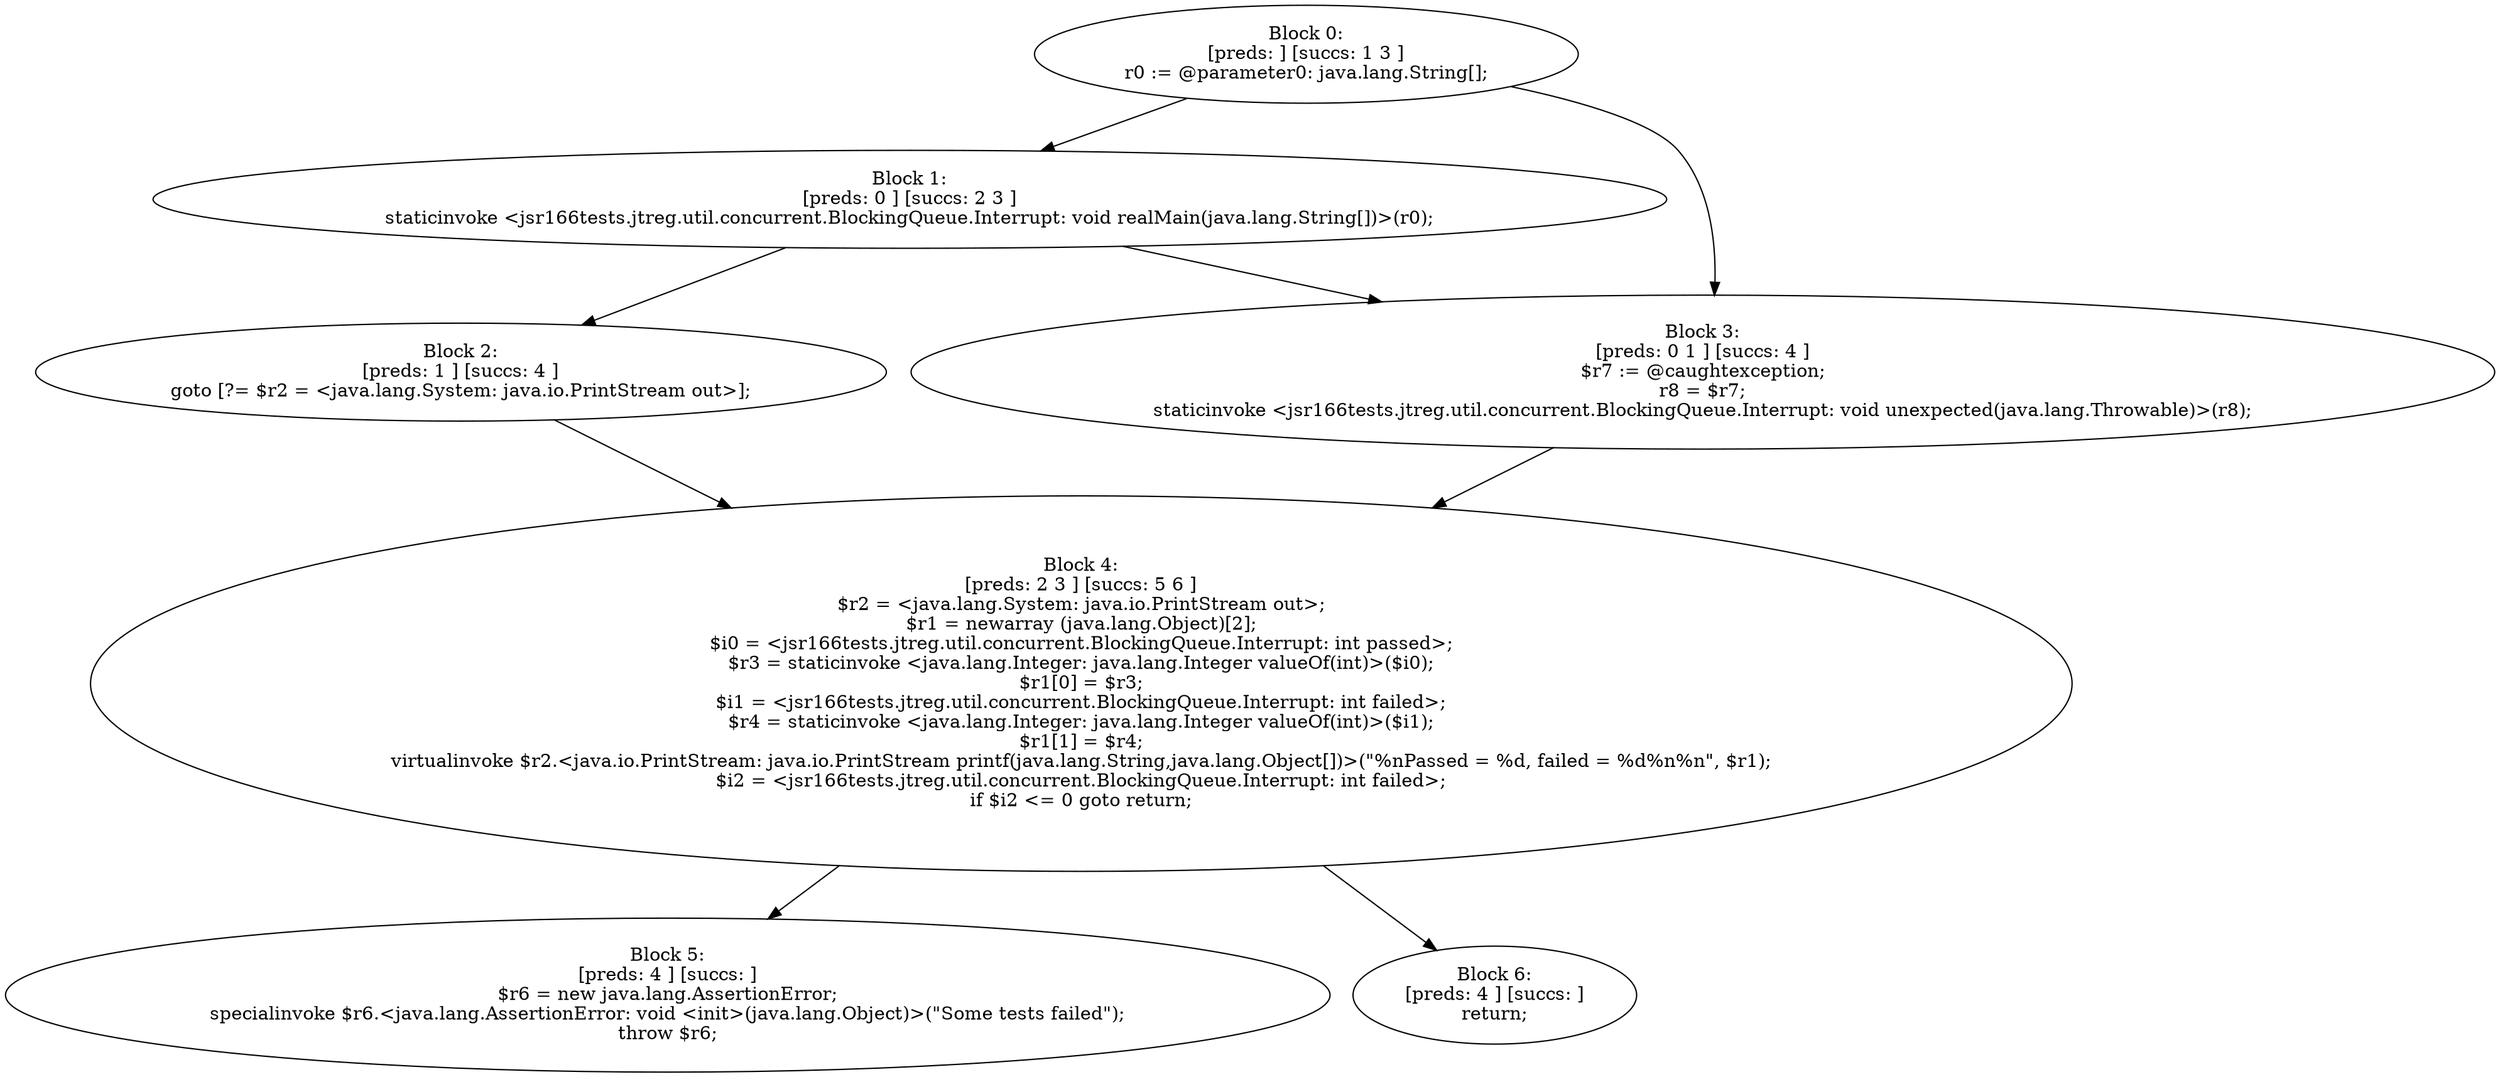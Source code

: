 digraph "unitGraph" {
    "Block 0:
[preds: ] [succs: 1 3 ]
r0 := @parameter0: java.lang.String[];
"
    "Block 1:
[preds: 0 ] [succs: 2 3 ]
staticinvoke <jsr166tests.jtreg.util.concurrent.BlockingQueue.Interrupt: void realMain(java.lang.String[])>(r0);
"
    "Block 2:
[preds: 1 ] [succs: 4 ]
goto [?= $r2 = <java.lang.System: java.io.PrintStream out>];
"
    "Block 3:
[preds: 0 1 ] [succs: 4 ]
$r7 := @caughtexception;
r8 = $r7;
staticinvoke <jsr166tests.jtreg.util.concurrent.BlockingQueue.Interrupt: void unexpected(java.lang.Throwable)>(r8);
"
    "Block 4:
[preds: 2 3 ] [succs: 5 6 ]
$r2 = <java.lang.System: java.io.PrintStream out>;
$r1 = newarray (java.lang.Object)[2];
$i0 = <jsr166tests.jtreg.util.concurrent.BlockingQueue.Interrupt: int passed>;
$r3 = staticinvoke <java.lang.Integer: java.lang.Integer valueOf(int)>($i0);
$r1[0] = $r3;
$i1 = <jsr166tests.jtreg.util.concurrent.BlockingQueue.Interrupt: int failed>;
$r4 = staticinvoke <java.lang.Integer: java.lang.Integer valueOf(int)>($i1);
$r1[1] = $r4;
virtualinvoke $r2.<java.io.PrintStream: java.io.PrintStream printf(java.lang.String,java.lang.Object[])>(\"%nPassed = %d, failed = %d%n%n\", $r1);
$i2 = <jsr166tests.jtreg.util.concurrent.BlockingQueue.Interrupt: int failed>;
if $i2 <= 0 goto return;
"
    "Block 5:
[preds: 4 ] [succs: ]
$r6 = new java.lang.AssertionError;
specialinvoke $r6.<java.lang.AssertionError: void <init>(java.lang.Object)>(\"Some tests failed\");
throw $r6;
"
    "Block 6:
[preds: 4 ] [succs: ]
return;
"
    "Block 0:
[preds: ] [succs: 1 3 ]
r0 := @parameter0: java.lang.String[];
"->"Block 1:
[preds: 0 ] [succs: 2 3 ]
staticinvoke <jsr166tests.jtreg.util.concurrent.BlockingQueue.Interrupt: void realMain(java.lang.String[])>(r0);
";
    "Block 0:
[preds: ] [succs: 1 3 ]
r0 := @parameter0: java.lang.String[];
"->"Block 3:
[preds: 0 1 ] [succs: 4 ]
$r7 := @caughtexception;
r8 = $r7;
staticinvoke <jsr166tests.jtreg.util.concurrent.BlockingQueue.Interrupt: void unexpected(java.lang.Throwable)>(r8);
";
    "Block 1:
[preds: 0 ] [succs: 2 3 ]
staticinvoke <jsr166tests.jtreg.util.concurrent.BlockingQueue.Interrupt: void realMain(java.lang.String[])>(r0);
"->"Block 2:
[preds: 1 ] [succs: 4 ]
goto [?= $r2 = <java.lang.System: java.io.PrintStream out>];
";
    "Block 1:
[preds: 0 ] [succs: 2 3 ]
staticinvoke <jsr166tests.jtreg.util.concurrent.BlockingQueue.Interrupt: void realMain(java.lang.String[])>(r0);
"->"Block 3:
[preds: 0 1 ] [succs: 4 ]
$r7 := @caughtexception;
r8 = $r7;
staticinvoke <jsr166tests.jtreg.util.concurrent.BlockingQueue.Interrupt: void unexpected(java.lang.Throwable)>(r8);
";
    "Block 2:
[preds: 1 ] [succs: 4 ]
goto [?= $r2 = <java.lang.System: java.io.PrintStream out>];
"->"Block 4:
[preds: 2 3 ] [succs: 5 6 ]
$r2 = <java.lang.System: java.io.PrintStream out>;
$r1 = newarray (java.lang.Object)[2];
$i0 = <jsr166tests.jtreg.util.concurrent.BlockingQueue.Interrupt: int passed>;
$r3 = staticinvoke <java.lang.Integer: java.lang.Integer valueOf(int)>($i0);
$r1[0] = $r3;
$i1 = <jsr166tests.jtreg.util.concurrent.BlockingQueue.Interrupt: int failed>;
$r4 = staticinvoke <java.lang.Integer: java.lang.Integer valueOf(int)>($i1);
$r1[1] = $r4;
virtualinvoke $r2.<java.io.PrintStream: java.io.PrintStream printf(java.lang.String,java.lang.Object[])>(\"%nPassed = %d, failed = %d%n%n\", $r1);
$i2 = <jsr166tests.jtreg.util.concurrent.BlockingQueue.Interrupt: int failed>;
if $i2 <= 0 goto return;
";
    "Block 3:
[preds: 0 1 ] [succs: 4 ]
$r7 := @caughtexception;
r8 = $r7;
staticinvoke <jsr166tests.jtreg.util.concurrent.BlockingQueue.Interrupt: void unexpected(java.lang.Throwable)>(r8);
"->"Block 4:
[preds: 2 3 ] [succs: 5 6 ]
$r2 = <java.lang.System: java.io.PrintStream out>;
$r1 = newarray (java.lang.Object)[2];
$i0 = <jsr166tests.jtreg.util.concurrent.BlockingQueue.Interrupt: int passed>;
$r3 = staticinvoke <java.lang.Integer: java.lang.Integer valueOf(int)>($i0);
$r1[0] = $r3;
$i1 = <jsr166tests.jtreg.util.concurrent.BlockingQueue.Interrupt: int failed>;
$r4 = staticinvoke <java.lang.Integer: java.lang.Integer valueOf(int)>($i1);
$r1[1] = $r4;
virtualinvoke $r2.<java.io.PrintStream: java.io.PrintStream printf(java.lang.String,java.lang.Object[])>(\"%nPassed = %d, failed = %d%n%n\", $r1);
$i2 = <jsr166tests.jtreg.util.concurrent.BlockingQueue.Interrupt: int failed>;
if $i2 <= 0 goto return;
";
    "Block 4:
[preds: 2 3 ] [succs: 5 6 ]
$r2 = <java.lang.System: java.io.PrintStream out>;
$r1 = newarray (java.lang.Object)[2];
$i0 = <jsr166tests.jtreg.util.concurrent.BlockingQueue.Interrupt: int passed>;
$r3 = staticinvoke <java.lang.Integer: java.lang.Integer valueOf(int)>($i0);
$r1[0] = $r3;
$i1 = <jsr166tests.jtreg.util.concurrent.BlockingQueue.Interrupt: int failed>;
$r4 = staticinvoke <java.lang.Integer: java.lang.Integer valueOf(int)>($i1);
$r1[1] = $r4;
virtualinvoke $r2.<java.io.PrintStream: java.io.PrintStream printf(java.lang.String,java.lang.Object[])>(\"%nPassed = %d, failed = %d%n%n\", $r1);
$i2 = <jsr166tests.jtreg.util.concurrent.BlockingQueue.Interrupt: int failed>;
if $i2 <= 0 goto return;
"->"Block 5:
[preds: 4 ] [succs: ]
$r6 = new java.lang.AssertionError;
specialinvoke $r6.<java.lang.AssertionError: void <init>(java.lang.Object)>(\"Some tests failed\");
throw $r6;
";
    "Block 4:
[preds: 2 3 ] [succs: 5 6 ]
$r2 = <java.lang.System: java.io.PrintStream out>;
$r1 = newarray (java.lang.Object)[2];
$i0 = <jsr166tests.jtreg.util.concurrent.BlockingQueue.Interrupt: int passed>;
$r3 = staticinvoke <java.lang.Integer: java.lang.Integer valueOf(int)>($i0);
$r1[0] = $r3;
$i1 = <jsr166tests.jtreg.util.concurrent.BlockingQueue.Interrupt: int failed>;
$r4 = staticinvoke <java.lang.Integer: java.lang.Integer valueOf(int)>($i1);
$r1[1] = $r4;
virtualinvoke $r2.<java.io.PrintStream: java.io.PrintStream printf(java.lang.String,java.lang.Object[])>(\"%nPassed = %d, failed = %d%n%n\", $r1);
$i2 = <jsr166tests.jtreg.util.concurrent.BlockingQueue.Interrupt: int failed>;
if $i2 <= 0 goto return;
"->"Block 6:
[preds: 4 ] [succs: ]
return;
";
}
